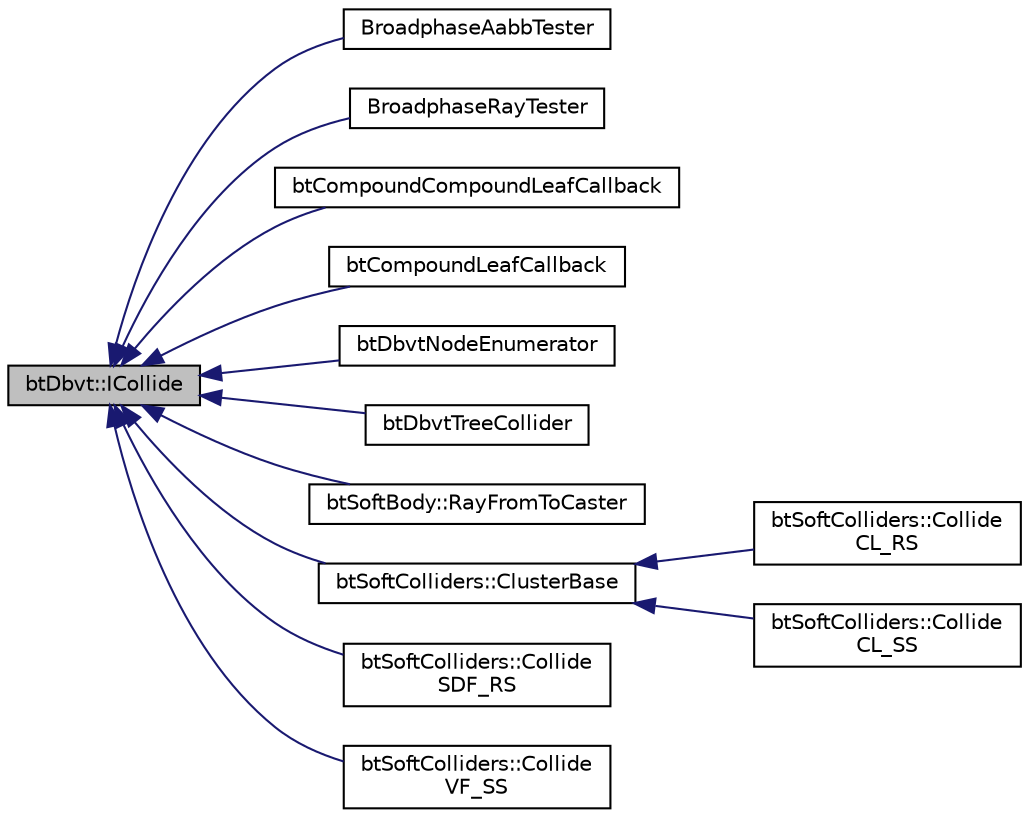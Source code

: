 digraph "btDbvt::ICollide"
{
  edge [fontname="Helvetica",fontsize="10",labelfontname="Helvetica",labelfontsize="10"];
  node [fontname="Helvetica",fontsize="10",shape=record];
  rankdir="LR";
  Node1 [label="btDbvt::ICollide",height=0.2,width=0.4,color="black", fillcolor="grey75", style="filled", fontcolor="black"];
  Node1 -> Node2 [dir="back",color="midnightblue",fontsize="10",style="solid",fontname="Helvetica"];
  Node2 [label="BroadphaseAabbTester",height=0.2,width=0.4,color="black", fillcolor="white", style="filled",URL="$struct_broadphase_aabb_tester.html"];
  Node1 -> Node3 [dir="back",color="midnightblue",fontsize="10",style="solid",fontname="Helvetica"];
  Node3 [label="BroadphaseRayTester",height=0.2,width=0.4,color="black", fillcolor="white", style="filled",URL="$struct_broadphase_ray_tester.html"];
  Node1 -> Node4 [dir="back",color="midnightblue",fontsize="10",style="solid",fontname="Helvetica"];
  Node4 [label="btCompoundCompoundLeafCallback",height=0.2,width=0.4,color="black", fillcolor="white", style="filled",URL="$structbt_compound_compound_leaf_callback.html"];
  Node1 -> Node5 [dir="back",color="midnightblue",fontsize="10",style="solid",fontname="Helvetica"];
  Node5 [label="btCompoundLeafCallback",height=0.2,width=0.4,color="black", fillcolor="white", style="filled",URL="$structbt_compound_leaf_callback.html"];
  Node1 -> Node6 [dir="back",color="midnightblue",fontsize="10",style="solid",fontname="Helvetica"];
  Node6 [label="btDbvtNodeEnumerator",height=0.2,width=0.4,color="black", fillcolor="white", style="filled",URL="$structbt_dbvt_node_enumerator.html"];
  Node1 -> Node7 [dir="back",color="midnightblue",fontsize="10",style="solid",fontname="Helvetica"];
  Node7 [label="btDbvtTreeCollider",height=0.2,width=0.4,color="black", fillcolor="white", style="filled",URL="$structbt_dbvt_tree_collider.html"];
  Node1 -> Node8 [dir="back",color="midnightblue",fontsize="10",style="solid",fontname="Helvetica"];
  Node8 [label="btSoftBody::RayFromToCaster",height=0.2,width=0.4,color="black", fillcolor="white", style="filled",URL="$structbt_soft_body_1_1_ray_from_to_caster.html",tooltip="RayFromToCaster takes a ray from, ray to (instead of direction!) "];
  Node1 -> Node9 [dir="back",color="midnightblue",fontsize="10",style="solid",fontname="Helvetica"];
  Node9 [label="btSoftColliders::ClusterBase",height=0.2,width=0.4,color="black", fillcolor="white", style="filled",URL="$structbt_soft_colliders_1_1_cluster_base.html"];
  Node9 -> Node10 [dir="back",color="midnightblue",fontsize="10",style="solid",fontname="Helvetica"];
  Node10 [label="btSoftColliders::Collide\lCL_RS",height=0.2,width=0.4,color="black", fillcolor="white", style="filled",URL="$structbt_soft_colliders_1_1_collide_c_l___r_s.html"];
  Node9 -> Node11 [dir="back",color="midnightblue",fontsize="10",style="solid",fontname="Helvetica"];
  Node11 [label="btSoftColliders::Collide\lCL_SS",height=0.2,width=0.4,color="black", fillcolor="white", style="filled",URL="$structbt_soft_colliders_1_1_collide_c_l___s_s.html"];
  Node1 -> Node12 [dir="back",color="midnightblue",fontsize="10",style="solid",fontname="Helvetica"];
  Node12 [label="btSoftColliders::Collide\lSDF_RS",height=0.2,width=0.4,color="black", fillcolor="white", style="filled",URL="$structbt_soft_colliders_1_1_collide_s_d_f___r_s.html"];
  Node1 -> Node13 [dir="back",color="midnightblue",fontsize="10",style="solid",fontname="Helvetica"];
  Node13 [label="btSoftColliders::Collide\lVF_SS",height=0.2,width=0.4,color="black", fillcolor="white", style="filled",URL="$structbt_soft_colliders_1_1_collide_v_f___s_s.html"];
}
